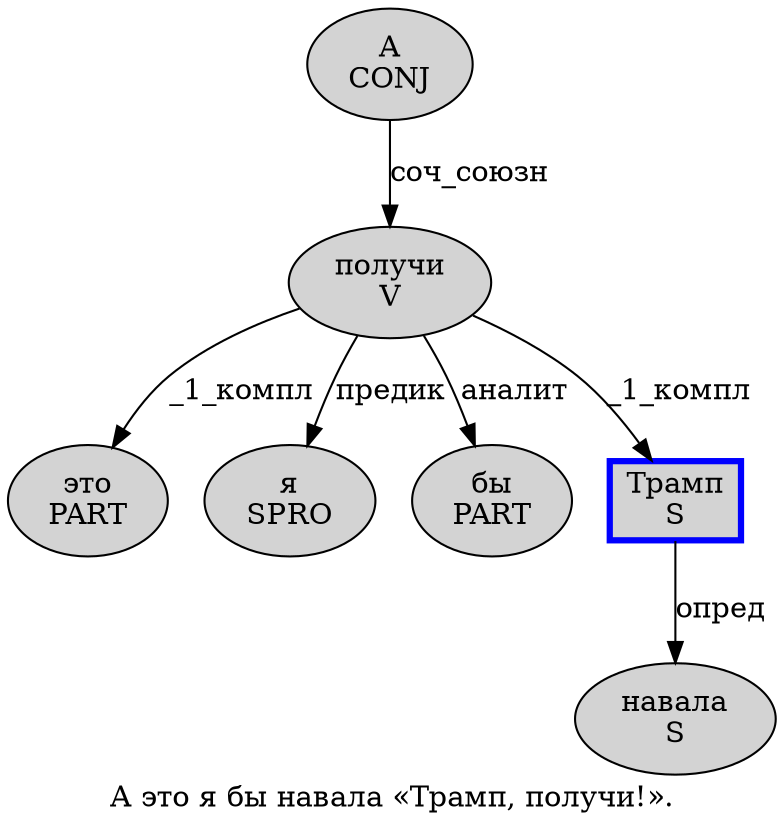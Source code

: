 digraph SENTENCE_4116 {
	graph [label="А это я бы навала «Трамп, получи!»."]
	node [style=filled]
		0 [label="А
CONJ" color="" fillcolor=lightgray penwidth=1 shape=ellipse]
		1 [label="это
PART" color="" fillcolor=lightgray penwidth=1 shape=ellipse]
		2 [label="я
SPRO" color="" fillcolor=lightgray penwidth=1 shape=ellipse]
		3 [label="бы
PART" color="" fillcolor=lightgray penwidth=1 shape=ellipse]
		4 [label="навала
S" color="" fillcolor=lightgray penwidth=1 shape=ellipse]
		6 [label="Трамп
S" color=blue fillcolor=lightgray penwidth=3 shape=box]
		8 [label="получи
V" color="" fillcolor=lightgray penwidth=1 shape=ellipse]
			6 -> 4 [label="опред"]
			8 -> 1 [label="_1_компл"]
			8 -> 2 [label="предик"]
			8 -> 3 [label="аналит"]
			8 -> 6 [label="_1_компл"]
			0 -> 8 [label="соч_союзн"]
}